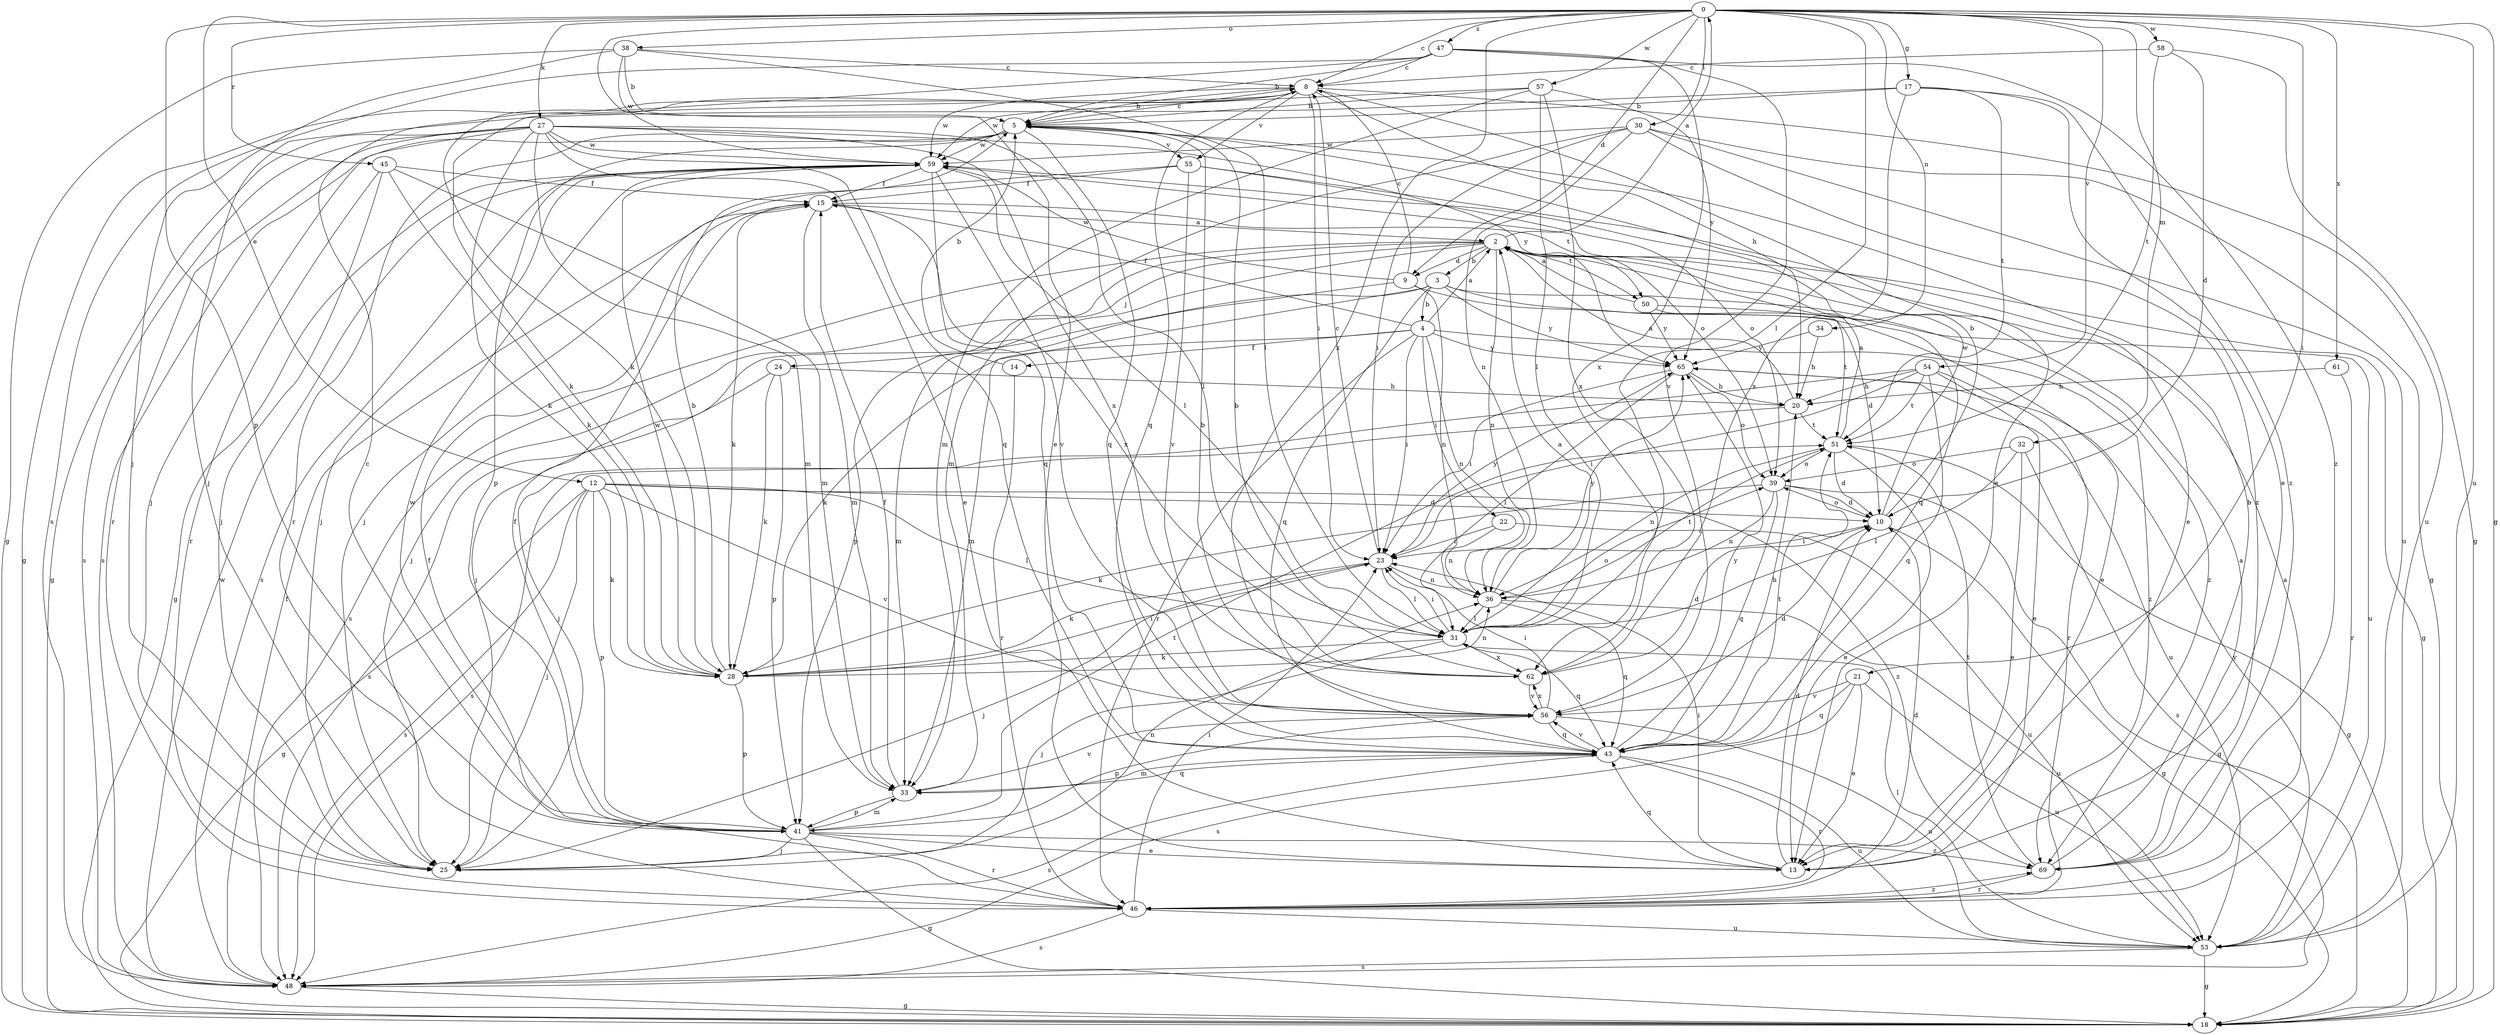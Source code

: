 strict digraph  {
0;
2;
3;
4;
5;
8;
9;
10;
12;
13;
14;
15;
17;
18;
20;
21;
22;
23;
24;
25;
27;
28;
30;
31;
32;
33;
34;
36;
38;
39;
41;
43;
45;
46;
47;
48;
50;
51;
53;
54;
55;
56;
57;
58;
59;
61;
62;
65;
69;
0 -> 8  [label=c];
0 -> 9  [label=d];
0 -> 12  [label=e];
0 -> 13  [label=e];
0 -> 17  [label=g];
0 -> 18  [label=g];
0 -> 21  [label=i];
0 -> 27  [label=k];
0 -> 30  [label=l];
0 -> 31  [label=l];
0 -> 32  [label=m];
0 -> 34  [label=n];
0 -> 38  [label=o];
0 -> 41  [label=p];
0 -> 45  [label=r];
0 -> 47  [label=s];
0 -> 53  [label=u];
0 -> 54  [label=v];
0 -> 57  [label=w];
0 -> 58  [label=w];
0 -> 61  [label=x];
0 -> 62  [label=x];
2 -> 0  [label=a];
2 -> 3  [label=b];
2 -> 9  [label=d];
2 -> 18  [label=g];
2 -> 24  [label=j];
2 -> 25  [label=j];
2 -> 36  [label=n];
2 -> 41  [label=p];
2 -> 43  [label=q];
2 -> 48  [label=s];
2 -> 50  [label=t];
3 -> 4  [label=b];
3 -> 10  [label=d];
3 -> 25  [label=j];
3 -> 33  [label=m];
3 -> 43  [label=q];
3 -> 65  [label=y];
3 -> 69  [label=z];
4 -> 2  [label=a];
4 -> 14  [label=f];
4 -> 15  [label=f];
4 -> 22  [label=i];
4 -> 23  [label=i];
4 -> 28  [label=k];
4 -> 36  [label=n];
4 -> 46  [label=r];
4 -> 65  [label=y];
4 -> 69  [label=z];
5 -> 8  [label=c];
5 -> 41  [label=p];
5 -> 43  [label=q];
5 -> 46  [label=r];
5 -> 48  [label=s];
5 -> 55  [label=v];
5 -> 59  [label=w];
8 -> 5  [label=b];
8 -> 13  [label=e];
8 -> 18  [label=g];
8 -> 20  [label=h];
8 -> 23  [label=i];
8 -> 28  [label=k];
8 -> 43  [label=q];
8 -> 53  [label=u];
8 -> 55  [label=v];
8 -> 59  [label=w];
9 -> 8  [label=c];
9 -> 13  [label=e];
9 -> 33  [label=m];
9 -> 36  [label=n];
9 -> 59  [label=w];
10 -> 5  [label=b];
10 -> 18  [label=g];
10 -> 23  [label=i];
10 -> 39  [label=o];
10 -> 59  [label=w];
12 -> 10  [label=d];
12 -> 18  [label=g];
12 -> 25  [label=j];
12 -> 28  [label=k];
12 -> 31  [label=l];
12 -> 41  [label=p];
12 -> 48  [label=s];
12 -> 56  [label=v];
12 -> 69  [label=z];
13 -> 10  [label=d];
13 -> 23  [label=i];
13 -> 43  [label=q];
14 -> 5  [label=b];
14 -> 46  [label=r];
15 -> 2  [label=a];
15 -> 28  [label=k];
15 -> 33  [label=m];
15 -> 50  [label=t];
15 -> 62  [label=x];
17 -> 5  [label=b];
17 -> 13  [label=e];
17 -> 25  [label=j];
17 -> 51  [label=t];
17 -> 62  [label=x];
17 -> 69  [label=z];
20 -> 2  [label=a];
20 -> 48  [label=s];
20 -> 51  [label=t];
21 -> 13  [label=e];
21 -> 43  [label=q];
21 -> 48  [label=s];
21 -> 53  [label=u];
21 -> 56  [label=v];
22 -> 23  [label=i];
22 -> 36  [label=n];
22 -> 53  [label=u];
23 -> 8  [label=c];
23 -> 25  [label=j];
23 -> 28  [label=k];
23 -> 31  [label=l];
23 -> 36  [label=n];
23 -> 65  [label=y];
24 -> 20  [label=h];
24 -> 28  [label=k];
24 -> 41  [label=p];
24 -> 48  [label=s];
25 -> 36  [label=n];
27 -> 13  [label=e];
27 -> 18  [label=g];
27 -> 25  [label=j];
27 -> 28  [label=k];
27 -> 31  [label=l];
27 -> 33  [label=m];
27 -> 43  [label=q];
27 -> 46  [label=r];
27 -> 48  [label=s];
27 -> 59  [label=w];
27 -> 62  [label=x];
27 -> 65  [label=y];
28 -> 5  [label=b];
28 -> 23  [label=i];
28 -> 36  [label=n];
28 -> 41  [label=p];
28 -> 59  [label=w];
30 -> 18  [label=g];
30 -> 23  [label=i];
30 -> 33  [label=m];
30 -> 36  [label=n];
30 -> 53  [label=u];
30 -> 59  [label=w];
30 -> 69  [label=z];
31 -> 2  [label=a];
31 -> 23  [label=i];
31 -> 25  [label=j];
31 -> 28  [label=k];
31 -> 39  [label=o];
31 -> 43  [label=q];
31 -> 62  [label=x];
32 -> 13  [label=e];
32 -> 31  [label=l];
32 -> 39  [label=o];
32 -> 48  [label=s];
33 -> 15  [label=f];
33 -> 41  [label=p];
33 -> 43  [label=q];
33 -> 56  [label=v];
34 -> 20  [label=h];
34 -> 65  [label=y];
36 -> 31  [label=l];
36 -> 43  [label=q];
36 -> 51  [label=t];
36 -> 53  [label=u];
36 -> 65  [label=y];
38 -> 5  [label=b];
38 -> 8  [label=c];
38 -> 18  [label=g];
38 -> 25  [label=j];
38 -> 31  [label=l];
38 -> 59  [label=w];
39 -> 10  [label=d];
39 -> 18  [label=g];
39 -> 28  [label=k];
39 -> 36  [label=n];
39 -> 43  [label=q];
41 -> 8  [label=c];
41 -> 13  [label=e];
41 -> 15  [label=f];
41 -> 18  [label=g];
41 -> 25  [label=j];
41 -> 33  [label=m];
41 -> 46  [label=r];
41 -> 51  [label=t];
41 -> 59  [label=w];
41 -> 69  [label=z];
43 -> 20  [label=h];
43 -> 33  [label=m];
43 -> 46  [label=r];
43 -> 48  [label=s];
43 -> 51  [label=t];
43 -> 53  [label=u];
43 -> 56  [label=v];
43 -> 65  [label=y];
45 -> 15  [label=f];
45 -> 25  [label=j];
45 -> 28  [label=k];
45 -> 33  [label=m];
45 -> 46  [label=r];
46 -> 2  [label=a];
46 -> 10  [label=d];
46 -> 15  [label=f];
46 -> 23  [label=i];
46 -> 48  [label=s];
46 -> 53  [label=u];
46 -> 69  [label=z];
47 -> 5  [label=b];
47 -> 8  [label=c];
47 -> 28  [label=k];
47 -> 48  [label=s];
47 -> 56  [label=v];
47 -> 62  [label=x];
47 -> 69  [label=z];
48 -> 15  [label=f];
48 -> 18  [label=g];
48 -> 59  [label=w];
50 -> 2  [label=a];
50 -> 51  [label=t];
50 -> 53  [label=u];
50 -> 65  [label=y];
51 -> 2  [label=a];
51 -> 10  [label=d];
51 -> 13  [label=e];
51 -> 18  [label=g];
51 -> 36  [label=n];
51 -> 39  [label=o];
53 -> 18  [label=g];
53 -> 31  [label=l];
53 -> 48  [label=s];
53 -> 65  [label=y];
54 -> 13  [label=e];
54 -> 20  [label=h];
54 -> 23  [label=i];
54 -> 25  [label=j];
54 -> 43  [label=q];
54 -> 46  [label=r];
54 -> 51  [label=t];
55 -> 13  [label=e];
55 -> 15  [label=f];
55 -> 25  [label=j];
55 -> 39  [label=o];
55 -> 56  [label=v];
56 -> 5  [label=b];
56 -> 10  [label=d];
56 -> 23  [label=i];
56 -> 41  [label=p];
56 -> 43  [label=q];
56 -> 53  [label=u];
56 -> 62  [label=x];
57 -> 5  [label=b];
57 -> 31  [label=l];
57 -> 33  [label=m];
57 -> 59  [label=w];
57 -> 62  [label=x];
57 -> 65  [label=y];
58 -> 8  [label=c];
58 -> 10  [label=d];
58 -> 18  [label=g];
58 -> 51  [label=t];
59 -> 15  [label=f];
59 -> 18  [label=g];
59 -> 25  [label=j];
59 -> 31  [label=l];
59 -> 39  [label=o];
59 -> 43  [label=q];
59 -> 48  [label=s];
59 -> 56  [label=v];
61 -> 20  [label=h];
61 -> 46  [label=r];
62 -> 5  [label=b];
62 -> 10  [label=d];
62 -> 56  [label=v];
65 -> 20  [label=h];
65 -> 23  [label=i];
65 -> 31  [label=l];
65 -> 39  [label=o];
65 -> 53  [label=u];
69 -> 2  [label=a];
69 -> 5  [label=b];
69 -> 46  [label=r];
69 -> 51  [label=t];
}
